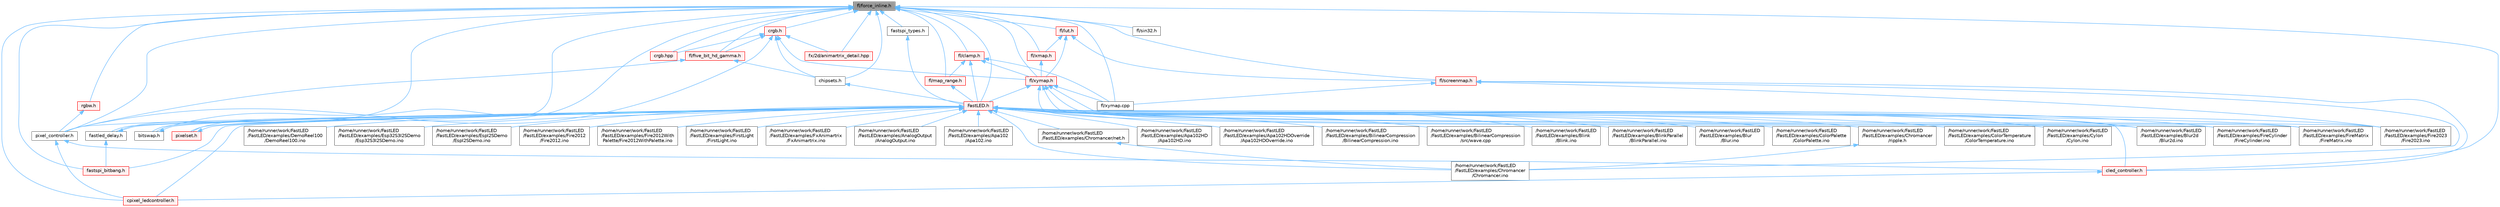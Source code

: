 digraph "fl/force_inline.h"
{
 // INTERACTIVE_SVG=YES
 // LATEX_PDF_SIZE
  bgcolor="transparent";
  edge [fontname=Helvetica,fontsize=10,labelfontname=Helvetica,labelfontsize=10];
  node [fontname=Helvetica,fontsize=10,shape=box,height=0.2,width=0.4];
  Node1 [id="Node000001",label="fl/force_inline.h",height=0.2,width=0.4,color="gray40", fillcolor="grey60", style="filled", fontcolor="black",tooltip=" "];
  Node1 -> Node2 [id="edge1_Node000001_Node000002",dir="back",color="steelblue1",style="solid",tooltip=" "];
  Node2 [id="Node000002",label="FastLED.h",height=0.2,width=0.4,color="red", fillcolor="#FFF0F0", style="filled",URL="$db/d97/_fast_l_e_d_8h.html",tooltip="central include file for FastLED, defines the CFastLED class/object"];
  Node2 -> Node3 [id="edge2_Node000002_Node000003",dir="back",color="steelblue1",style="solid",tooltip=" "];
  Node3 [id="Node000003",label="/home/runner/work/FastLED\l/FastLED/examples/AnalogOutput\l/AnalogOutput.ino",height=0.2,width=0.4,color="grey40", fillcolor="white", style="filled",URL="$d5/d17/_analog_output_8ino.html",tooltip="Demonstrates how to use FastLED color functions even without a \"pixel-addressible\" smart LED strip."];
  Node2 -> Node4 [id="edge3_Node000002_Node000004",dir="back",color="steelblue1",style="solid",tooltip=" "];
  Node4 [id="Node000004",label="/home/runner/work/FastLED\l/FastLED/examples/Apa102\l/Apa102.ino",height=0.2,width=0.4,color="grey40", fillcolor="white", style="filled",URL="$dd/d0f/_apa102_8ino.html",tooltip=" "];
  Node2 -> Node5 [id="edge4_Node000002_Node000005",dir="back",color="steelblue1",style="solid",tooltip=" "];
  Node5 [id="Node000005",label="/home/runner/work/FastLED\l/FastLED/examples/Apa102HD\l/Apa102HD.ino",height=0.2,width=0.4,color="grey40", fillcolor="white", style="filled",URL="$d1/d75/_apa102_h_d_8ino.html",tooltip="Example showing how to use the APA102HD gamma correction."];
  Node2 -> Node6 [id="edge5_Node000002_Node000006",dir="back",color="steelblue1",style="solid",tooltip=" "];
  Node6 [id="Node000006",label="/home/runner/work/FastLED\l/FastLED/examples/Apa102HDOverride\l/Apa102HDOverride.ino",height=0.2,width=0.4,color="grey40", fillcolor="white", style="filled",URL="$d3/d6e/_apa102_h_d_override_8ino.html",tooltip=" "];
  Node2 -> Node7 [id="edge6_Node000002_Node000007",dir="back",color="steelblue1",style="solid",tooltip=" "];
  Node7 [id="Node000007",label="/home/runner/work/FastLED\l/FastLED/examples/BilinearCompression\l/BilinearCompression.ino",height=0.2,width=0.4,color="grey40", fillcolor="white", style="filled",URL="$da/d05/_bilinear_compression_8ino.html",tooltip=" "];
  Node2 -> Node8 [id="edge7_Node000002_Node000008",dir="back",color="steelblue1",style="solid",tooltip=" "];
  Node8 [id="Node000008",label="/home/runner/work/FastLED\l/FastLED/examples/BilinearCompression\l/src/wave.cpp",height=0.2,width=0.4,color="grey40", fillcolor="white", style="filled",URL="$d7/d15/examples_2_bilinear_compression_2src_2wave_8cpp.html",tooltip=" "];
  Node2 -> Node9 [id="edge8_Node000002_Node000009",dir="back",color="steelblue1",style="solid",tooltip=" "];
  Node9 [id="Node000009",label="/home/runner/work/FastLED\l/FastLED/examples/Blink\l/Blink.ino",height=0.2,width=0.4,color="grey40", fillcolor="white", style="filled",URL="$d0/dc3/_blink_8ino.html",tooltip="Blink the first LED of an LED strip."];
  Node2 -> Node10 [id="edge9_Node000002_Node000010",dir="back",color="steelblue1",style="solid",tooltip=" "];
  Node10 [id="Node000010",label="/home/runner/work/FastLED\l/FastLED/examples/BlinkParallel\l/BlinkParallel.ino",height=0.2,width=0.4,color="grey40", fillcolor="white", style="filled",URL="$d5/d4d/_blink_parallel_8ino.html",tooltip="Shows parallel usage of WS2812 strips."];
  Node2 -> Node11 [id="edge10_Node000002_Node000011",dir="back",color="steelblue1",style="solid",tooltip=" "];
  Node11 [id="Node000011",label="/home/runner/work/FastLED\l/FastLED/examples/Blur\l/Blur.ino",height=0.2,width=0.4,color="grey40", fillcolor="white", style="filled",URL="$d4/d0c/_blur_8ino.html",tooltip=" "];
  Node2 -> Node12 [id="edge11_Node000002_Node000012",dir="back",color="steelblue1",style="solid",tooltip=" "];
  Node12 [id="Node000012",label="/home/runner/work/FastLED\l/FastLED/examples/Blur2d\l/Blur2d.ino",height=0.2,width=0.4,color="grey40", fillcolor="white", style="filled",URL="$df/d42/_blur2d_8ino.html",tooltip=" "];
  Node2 -> Node13 [id="edge12_Node000002_Node000013",dir="back",color="steelblue1",style="solid",tooltip=" "];
  Node13 [id="Node000013",label="/home/runner/work/FastLED\l/FastLED/examples/Chromancer\l/Chromancer.ino",height=0.2,width=0.4,color="grey40", fillcolor="white", style="filled",URL="$d1/ddb/_chromancer_8ino.html",tooltip=" "];
  Node2 -> Node14 [id="edge13_Node000002_Node000014",dir="back",color="steelblue1",style="solid",tooltip=" "];
  Node14 [id="Node000014",label="/home/runner/work/FastLED\l/FastLED/examples/Chromancer/net.h",height=0.2,width=0.4,color="grey40", fillcolor="white", style="filled",URL="$d7/d97/net_8h.html",tooltip=" "];
  Node14 -> Node13 [id="edge14_Node000014_Node000013",dir="back",color="steelblue1",style="solid",tooltip=" "];
  Node2 -> Node15 [id="edge15_Node000002_Node000015",dir="back",color="steelblue1",style="solid",tooltip=" "];
  Node15 [id="Node000015",label="/home/runner/work/FastLED\l/FastLED/examples/Chromancer\l/ripple.h",height=0.2,width=0.4,color="grey40", fillcolor="white", style="filled",URL="$de/de3/ripple_8h.html",tooltip=" "];
  Node15 -> Node13 [id="edge16_Node000015_Node000013",dir="back",color="steelblue1",style="solid",tooltip=" "];
  Node2 -> Node16 [id="edge17_Node000002_Node000016",dir="back",color="steelblue1",style="solid",tooltip=" "];
  Node16 [id="Node000016",label="/home/runner/work/FastLED\l/FastLED/examples/ColorPalette\l/ColorPalette.ino",height=0.2,width=0.4,color="grey40", fillcolor="white", style="filled",URL="$d1/dc5/_color_palette_8ino.html",tooltip="Demonstrates how to use ColorPalettes."];
  Node2 -> Node17 [id="edge18_Node000002_Node000017",dir="back",color="steelblue1",style="solid",tooltip=" "];
  Node17 [id="Node000017",label="/home/runner/work/FastLED\l/FastLED/examples/ColorTemperature\l/ColorTemperature.ino",height=0.2,width=0.4,color="grey40", fillcolor="white", style="filled",URL="$d7/d22/_color_temperature_8ino.html",tooltip="Demonstrates how to use ColorTemperature based color correction."];
  Node2 -> Node18 [id="edge19_Node000002_Node000018",dir="back",color="steelblue1",style="solid",tooltip=" "];
  Node18 [id="Node000018",label="/home/runner/work/FastLED\l/FastLED/examples/Cylon\l/Cylon.ino",height=0.2,width=0.4,color="grey40", fillcolor="white", style="filled",URL="$d8/d97/_cylon_8ino.html",tooltip="An animation that moves a single LED back and forth as the entire strip changes."];
  Node2 -> Node19 [id="edge20_Node000002_Node000019",dir="back",color="steelblue1",style="solid",tooltip=" "];
  Node19 [id="Node000019",label="/home/runner/work/FastLED\l/FastLED/examples/DemoReel100\l/DemoReel100.ino",height=0.2,width=0.4,color="grey40", fillcolor="white", style="filled",URL="$d5/d25/_demo_reel100_8ino.html",tooltip="FastLED \"100 lines of code\" demo reel, showing off some effects."];
  Node2 -> Node20 [id="edge21_Node000002_Node000020",dir="back",color="steelblue1",style="solid",tooltip=" "];
  Node20 [id="Node000020",label="/home/runner/work/FastLED\l/FastLED/examples/Esp32S3I2SDemo\l/Esp32S3I2SDemo.ino",height=0.2,width=0.4,color="grey40", fillcolor="white", style="filled",URL="$db/de9/_esp32_s3_i2_s_demo_8ino.html",tooltip=" "];
  Node2 -> Node21 [id="edge22_Node000002_Node000021",dir="back",color="steelblue1",style="solid",tooltip=" "];
  Node21 [id="Node000021",label="/home/runner/work/FastLED\l/FastLED/examples/EspI2SDemo\l/EspI2SDemo.ino",height=0.2,width=0.4,color="grey40", fillcolor="white", style="filled",URL="$d8/d6e/_esp_i2_s_demo_8ino.html",tooltip=" "];
  Node2 -> Node22 [id="edge23_Node000002_Node000022",dir="back",color="steelblue1",style="solid",tooltip=" "];
  Node22 [id="Node000022",label="/home/runner/work/FastLED\l/FastLED/examples/Fire2012\l/Fire2012.ino",height=0.2,width=0.4,color="grey40", fillcolor="white", style="filled",URL="$d4/d26/_fire2012_8ino.html",tooltip="Simple one-dimensional fire animation."];
  Node2 -> Node23 [id="edge24_Node000002_Node000023",dir="back",color="steelblue1",style="solid",tooltip=" "];
  Node23 [id="Node000023",label="/home/runner/work/FastLED\l/FastLED/examples/Fire2012With\lPalette/Fire2012WithPalette.ino",height=0.2,width=0.4,color="grey40", fillcolor="white", style="filled",URL="$db/d92/_fire2012_with_palette_8ino.html",tooltip="Simple one-dimensional fire animation with a programmable color palette."];
  Node2 -> Node24 [id="edge25_Node000002_Node000024",dir="back",color="steelblue1",style="solid",tooltip=" "];
  Node24 [id="Node000024",label="/home/runner/work/FastLED\l/FastLED/examples/Fire2023\l/Fire2023.ino",height=0.2,width=0.4,color="grey40", fillcolor="white", style="filled",URL="$d8/d2c/_fire2023_8ino.html",tooltip=" "];
  Node2 -> Node25 [id="edge26_Node000002_Node000025",dir="back",color="steelblue1",style="solid",tooltip=" "];
  Node25 [id="Node000025",label="/home/runner/work/FastLED\l/FastLED/examples/FireCylinder\l/FireCylinder.ino",height=0.2,width=0.4,color="grey40", fillcolor="white", style="filled",URL="$df/d5c/_fire_cylinder_8ino.html",tooltip=" "];
  Node2 -> Node26 [id="edge27_Node000002_Node000026",dir="back",color="steelblue1",style="solid",tooltip=" "];
  Node26 [id="Node000026",label="/home/runner/work/FastLED\l/FastLED/examples/FireMatrix\l/FireMatrix.ino",height=0.2,width=0.4,color="grey40", fillcolor="white", style="filled",URL="$dc/dfc/_fire_matrix_8ino.html",tooltip=" "];
  Node2 -> Node27 [id="edge28_Node000002_Node000027",dir="back",color="steelblue1",style="solid",tooltip=" "];
  Node27 [id="Node000027",label="/home/runner/work/FastLED\l/FastLED/examples/FirstLight\l/FirstLight.ino",height=0.2,width=0.4,color="grey40", fillcolor="white", style="filled",URL="$de/d2b/_first_light_8ino.html",tooltip="Animate a white dot moving along a strip of LEDs."];
  Node2 -> Node28 [id="edge29_Node000002_Node000028",dir="back",color="steelblue1",style="solid",tooltip=" "];
  Node28 [id="Node000028",label="/home/runner/work/FastLED\l/FastLED/examples/FxAnimartrix\l/FxAnimartrix.ino",height=0.2,width=0.4,color="grey40", fillcolor="white", style="filled",URL="$dd/d96/_fx_animartrix_8ino.html",tooltip=" "];
  Node2 -> Node71 [id="edge30_Node000002_Node000071",dir="back",color="steelblue1",style="solid",tooltip=" "];
  Node71 [id="Node000071",label="bitswap.h",height=0.2,width=0.4,color="grey40", fillcolor="white", style="filled",URL="$de/ded/bitswap_8h.html",tooltip="Functions for doing a rotation of bits/bytes used by parallel output."];
  Node71 -> Node2 [id="edge31_Node000071_Node000002",dir="back",color="steelblue1",style="solid",tooltip=" "];
  Node2 -> Node73 [id="edge32_Node000002_Node000073",dir="back",color="steelblue1",style="solid",tooltip=" "];
  Node73 [id="Node000073",label="cled_controller.h",height=0.2,width=0.4,color="red", fillcolor="#FFF0F0", style="filled",URL="$db/d6d/cled__controller_8h.html",tooltip="base definitions used by led controllers for writing out led data"];
  Node73 -> Node74 [id="edge33_Node000073_Node000074",dir="back",color="steelblue1",style="solid",tooltip=" "];
  Node74 [id="Node000074",label="cpixel_ledcontroller.h",height=0.2,width=0.4,color="red", fillcolor="#FFF0F0", style="filled",URL="$d9/d57/cpixel__ledcontroller_8h.html",tooltip="defines the templated version of the CLEDController class"];
  Node2 -> Node74 [id="edge34_Node000002_Node000074",dir="back",color="steelblue1",style="solid",tooltip=" "];
  Node2 -> Node81 [id="edge35_Node000002_Node000081",dir="back",color="steelblue1",style="solid",tooltip=" "];
  Node81 [id="Node000081",label="fastled_delay.h",height=0.2,width=0.4,color="grey40", fillcolor="white", style="filled",URL="$d0/da8/fastled__delay_8h.html",tooltip="Utility functions and classes for managing delay cycles."];
  Node81 -> Node2 [id="edge36_Node000081_Node000002",dir="back",color="steelblue1",style="solid",tooltip=" "];
  Node81 -> Node82 [id="edge37_Node000081_Node000082",dir="back",color="steelblue1",style="solid",tooltip=" "];
  Node82 [id="Node000082",label="fastspi_bitbang.h",height=0.2,width=0.4,color="red", fillcolor="#FFF0F0", style="filled",URL="$d9/d8d/fastspi__bitbang_8h.html",tooltip="Software SPI (aka bit-banging) support."];
  Node2 -> Node82 [id="edge38_Node000002_Node000082",dir="back",color="steelblue1",style="solid",tooltip=" "];
  Node2 -> Node115 [id="edge39_Node000002_Node000115",dir="back",color="steelblue1",style="solid",tooltip=" "];
  Node115 [id="Node000115",label="pixel_controller.h",height=0.2,width=0.4,color="grey40", fillcolor="white", style="filled",URL="$d5/d4d/pixel__controller_8h.html",tooltip="Low level pixel data writing class."];
  Node115 -> Node73 [id="edge40_Node000115_Node000073",dir="back",color="steelblue1",style="solid",tooltip=" "];
  Node115 -> Node74 [id="edge41_Node000115_Node000074",dir="back",color="steelblue1",style="solid",tooltip=" "];
  Node2 -> Node116 [id="edge42_Node000002_Node000116",dir="back",color="steelblue1",style="solid",tooltip=" "];
  Node116 [id="Node000116",label="pixelset.h",height=0.2,width=0.4,color="red", fillcolor="#FFF0F0", style="filled",URL="$d4/d46/pixelset_8h.html",tooltip="Declares classes for managing logical groups of LEDs."];
  Node116 -> Node2 [id="edge43_Node000116_Node000002",dir="back",color="steelblue1",style="solid",tooltip=" "];
  Node1 -> Node71 [id="edge44_Node000001_Node000071",dir="back",color="steelblue1",style="solid",tooltip=" "];
  Node1 -> Node111 [id="edge45_Node000001_Node000111",dir="back",color="steelblue1",style="solid",tooltip=" "];
  Node111 [id="Node000111",label="chipsets.h",height=0.2,width=0.4,color="grey40", fillcolor="white", style="filled",URL="$db/d66/chipsets_8h.html",tooltip="Contains the bulk of the definitions for the various LED chipsets supported."];
  Node111 -> Node2 [id="edge46_Node000111_Node000002",dir="back",color="steelblue1",style="solid",tooltip=" "];
  Node1 -> Node73 [id="edge47_Node000001_Node000073",dir="back",color="steelblue1",style="solid",tooltip=" "];
  Node1 -> Node74 [id="edge48_Node000001_Node000074",dir="back",color="steelblue1",style="solid",tooltip=" "];
  Node1 -> Node125 [id="edge49_Node000001_Node000125",dir="back",color="steelblue1",style="solid",tooltip=" "];
  Node125 [id="Node000125",label="crgb.h",height=0.2,width=0.4,color="red", fillcolor="#FFF0F0", style="filled",URL="$db/dd1/crgb_8h.html",tooltip="Defines the red, green, and blue (RGB) pixel struct."];
  Node125 -> Node111 [id="edge50_Node000125_Node000111",dir="back",color="steelblue1",style="solid",tooltip=" "];
  Node125 -> Node109 [id="edge51_Node000125_Node000109",dir="back",color="steelblue1",style="solid",tooltip=" "];
  Node109 [id="Node000109",label="crgb.hpp",height=0.2,width=0.4,color="red", fillcolor="#FFF0F0", style="filled",URL="$d0/d4b/crgb_8hpp.html",tooltip="Defines utility functions for the red, green, and blue (RGB) pixel struct."];
  Node125 -> Node154 [id="edge52_Node000125_Node000154",dir="back",color="steelblue1",style="solid",tooltip=" "];
  Node154 [id="Node000154",label="fl/five_bit_hd_gamma.h",height=0.2,width=0.4,color="red", fillcolor="#FFF0F0", style="filled",URL="$dc/d44/five__bit__hd__gamma_8h.html",tooltip="Declares functions for five-bit gamma correction."];
  Node154 -> Node111 [id="edge53_Node000154_Node000111",dir="back",color="steelblue1",style="solid",tooltip=" "];
  Node154 -> Node115 [id="edge54_Node000154_Node000115",dir="back",color="steelblue1",style="solid",tooltip=" "];
  Node125 -> Node200 [id="edge55_Node000125_Node000200",dir="back",color="steelblue1",style="solid",tooltip=" "];
  Node200 [id="Node000200",label="fl/xymap.h",height=0.2,width=0.4,color="red", fillcolor="#FFF0F0", style="filled",URL="$da/d61/xymap_8h.html",tooltip=" "];
  Node200 -> Node12 [id="edge56_Node000200_Node000012",dir="back",color="steelblue1",style="solid",tooltip=" "];
  Node200 -> Node24 [id="edge57_Node000200_Node000024",dir="back",color="steelblue1",style="solid",tooltip=" "];
  Node200 -> Node25 [id="edge58_Node000200_Node000025",dir="back",color="steelblue1",style="solid",tooltip=" "];
  Node200 -> Node26 [id="edge59_Node000200_Node000026",dir="back",color="steelblue1",style="solid",tooltip=" "];
  Node200 -> Node2 [id="edge60_Node000200_Node000002",dir="back",color="steelblue1",style="solid",tooltip=" "];
  Node200 -> Node207 [id="edge61_Node000200_Node000207",dir="back",color="steelblue1",style="solid",tooltip=" "];
  Node207 [id="Node000207",label="fl/xymap.cpp",height=0.2,width=0.4,color="grey40", fillcolor="white", style="filled",URL="$d7/d09/xymap_8cpp.html",tooltip=" "];
  Node125 -> Node210 [id="edge62_Node000125_Node000210",dir="back",color="steelblue1",style="solid",tooltip=" "];
  Node210 [id="Node000210",label="fx/2d/animartrix_detail.hpp",height=0.2,width=0.4,color="red", fillcolor="#FFF0F0", style="filled",URL="$d3/d3b/animartrix__detail_8hpp.html",tooltip=" "];
  Node125 -> Node115 [id="edge63_Node000125_Node000115",dir="back",color="steelblue1",style="solid",tooltip=" "];
  Node1 -> Node109 [id="edge64_Node000001_Node000109",dir="back",color="steelblue1",style="solid",tooltip=" "];
  Node1 -> Node81 [id="edge65_Node000001_Node000081",dir="back",color="steelblue1",style="solid",tooltip=" "];
  Node1 -> Node82 [id="edge66_Node000001_Node000082",dir="back",color="steelblue1",style="solid",tooltip=" "];
  Node1 -> Node221 [id="edge67_Node000001_Node000221",dir="back",color="steelblue1",style="solid",tooltip=" "];
  Node221 [id="Node000221",label="fastspi_types.h",height=0.2,width=0.4,color="grey40", fillcolor="white", style="filled",URL="$d2/ddb/fastspi__types_8h.html",tooltip="Data types and constants used by SPI interfaces."];
  Node221 -> Node2 [id="edge68_Node000221_Node000002",dir="back",color="steelblue1",style="solid",tooltip=" "];
  Node1 -> Node222 [id="edge69_Node000001_Node000222",dir="back",color="steelblue1",style="solid",tooltip=" "];
  Node222 [id="Node000222",label="fl/clamp.h",height=0.2,width=0.4,color="red", fillcolor="#FFF0F0", style="filled",URL="$d6/dd3/clamp_8h.html",tooltip=" "];
  Node222 -> Node2 [id="edge70_Node000222_Node000002",dir="back",color="steelblue1",style="solid",tooltip=" "];
  Node222 -> Node223 [id="edge71_Node000222_Node000223",dir="back",color="steelblue1",style="solid",tooltip=" "];
  Node223 [id="Node000223",label="fl/map_range.h",height=0.2,width=0.4,color="red", fillcolor="#FFF0F0", style="filled",URL="$d1/d47/map__range_8h.html",tooltip=" "];
  Node223 -> Node2 [id="edge72_Node000223_Node000002",dir="back",color="steelblue1",style="solid",tooltip=" "];
  Node222 -> Node207 [id="edge73_Node000222_Node000207",dir="back",color="steelblue1",style="solid",tooltip=" "];
  Node222 -> Node200 [id="edge74_Node000222_Node000200",dir="back",color="steelblue1",style="solid",tooltip=" "];
  Node1 -> Node154 [id="edge75_Node000001_Node000154",dir="back",color="steelblue1",style="solid",tooltip=" "];
  Node1 -> Node228 [id="edge76_Node000001_Node000228",dir="back",color="steelblue1",style="solid",tooltip=" "];
  Node228 [id="Node000228",label="fl/lut.h",height=0.2,width=0.4,color="red", fillcolor="#FFF0F0", style="filled",URL="$db/d54/lut_8h.html",tooltip=" "];
  Node228 -> Node229 [id="edge77_Node000228_Node000229",dir="back",color="steelblue1",style="solid",tooltip=" "];
  Node229 [id="Node000229",label="fl/screenmap.h",height=0.2,width=0.4,color="red", fillcolor="#FFF0F0", style="filled",URL="$d7/d97/screenmap_8h.html",tooltip=" "];
  Node229 -> Node13 [id="edge78_Node000229_Node000013",dir="back",color="steelblue1",style="solid",tooltip=" "];
  Node229 -> Node24 [id="edge79_Node000229_Node000024",dir="back",color="steelblue1",style="solid",tooltip=" "];
  Node229 -> Node73 [id="edge80_Node000229_Node000073",dir="back",color="steelblue1",style="solid",tooltip=" "];
  Node229 -> Node207 [id="edge81_Node000229_Node000207",dir="back",color="steelblue1",style="solid",tooltip=" "];
  Node228 -> Node230 [id="edge82_Node000228_Node000230",dir="back",color="steelblue1",style="solid",tooltip=" "];
  Node230 [id="Node000230",label="fl/xmap.h",height=0.2,width=0.4,color="red", fillcolor="#FFF0F0", style="filled",URL="$dd/dcc/xmap_8h.html",tooltip=" "];
  Node230 -> Node200 [id="edge83_Node000230_Node000200",dir="back",color="steelblue1",style="solid",tooltip=" "];
  Node228 -> Node200 [id="edge84_Node000228_Node000200",dir="back",color="steelblue1",style="solid",tooltip=" "];
  Node1 -> Node223 [id="edge85_Node000001_Node000223",dir="back",color="steelblue1",style="solid",tooltip=" "];
  Node1 -> Node229 [id="edge86_Node000001_Node000229",dir="back",color="steelblue1",style="solid",tooltip=" "];
  Node1 -> Node266 [id="edge87_Node000001_Node000266",dir="back",color="steelblue1",style="solid",tooltip=" "];
  Node266 [id="Node000266",label="fl/sin32.h",height=0.2,width=0.4,color="grey40", fillcolor="white", style="filled",URL="$d3/d84/sin32_8h.html",tooltip=" "];
  Node1 -> Node230 [id="edge88_Node000001_Node000230",dir="back",color="steelblue1",style="solid",tooltip=" "];
  Node1 -> Node207 [id="edge89_Node000001_Node000207",dir="back",color="steelblue1",style="solid",tooltip=" "];
  Node1 -> Node200 [id="edge90_Node000001_Node000200",dir="back",color="steelblue1",style="solid",tooltip=" "];
  Node1 -> Node210 [id="edge91_Node000001_Node000210",dir="back",color="steelblue1",style="solid",tooltip=" "];
  Node1 -> Node115 [id="edge92_Node000001_Node000115",dir="back",color="steelblue1",style="solid",tooltip=" "];
  Node1 -> Node116 [id="edge93_Node000001_Node000116",dir="back",color="steelblue1",style="solid",tooltip=" "];
  Node1 -> Node267 [id="edge94_Node000001_Node000267",dir="back",color="steelblue1",style="solid",tooltip=" "];
  Node267 [id="Node000267",label="rgbw.h",height=0.2,width=0.4,color="red", fillcolor="#FFF0F0", style="filled",URL="$d7/dbb/rgbw_8h.html",tooltip="Functions for red, green, blue, white (RGBW) output."];
  Node267 -> Node115 [id="edge95_Node000267_Node000115",dir="back",color="steelblue1",style="solid",tooltip=" "];
}
